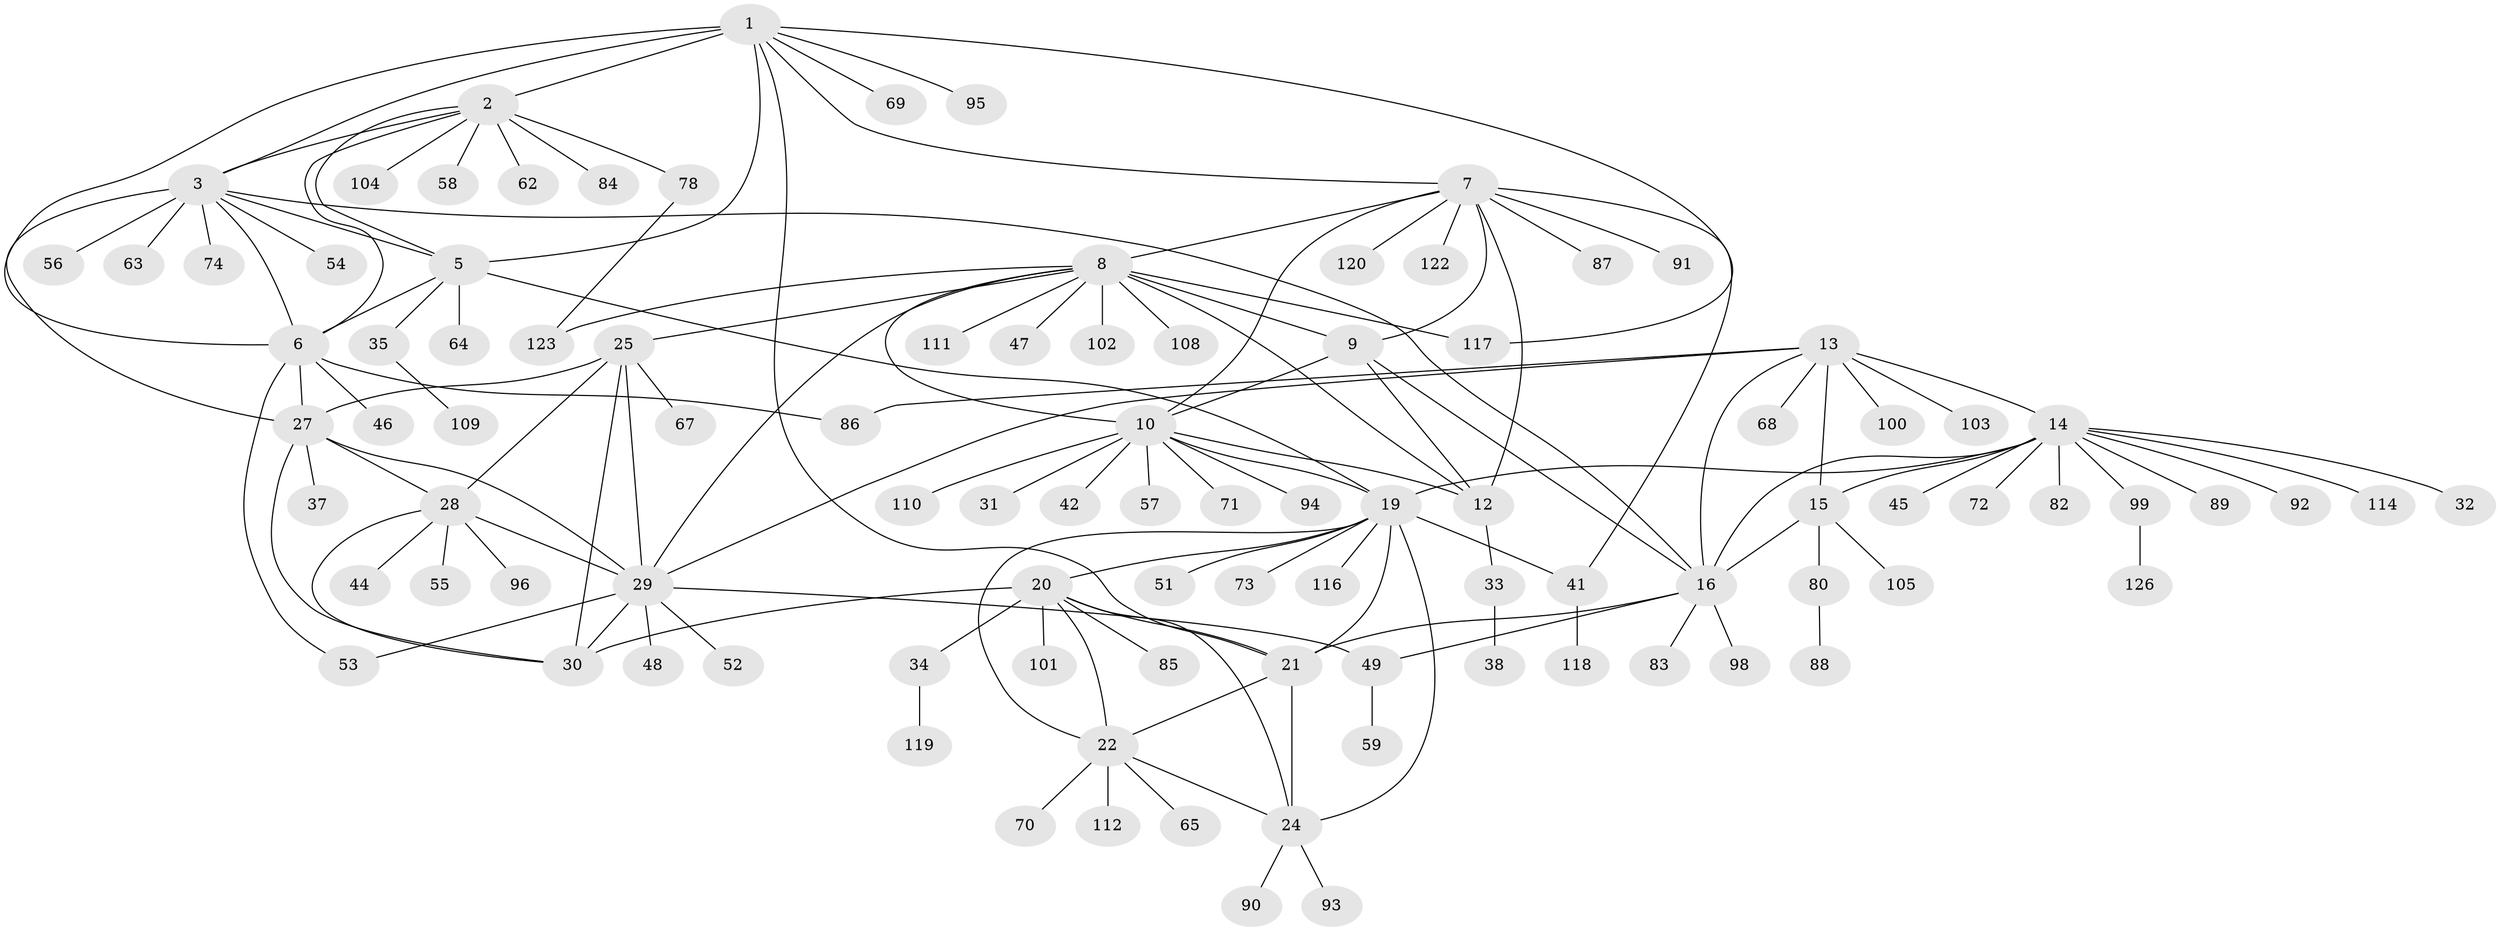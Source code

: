 // Generated by graph-tools (version 1.1) at 2025/52/02/27/25 19:52:16]
// undirected, 99 vertices, 141 edges
graph export_dot {
graph [start="1"]
  node [color=gray90,style=filled];
  1 [super="+4"];
  2 [super="+66"];
  3 [super="+121"];
  5 [super="+79"];
  6;
  7 [super="+11"];
  8 [super="+40"];
  9;
  10 [super="+115"];
  12 [super="+75"];
  13 [super="+17"];
  14 [super="+18"];
  15;
  16 [super="+39"];
  19 [super="+23"];
  20 [super="+50"];
  21 [super="+36"];
  22 [super="+77"];
  24 [super="+81"];
  25 [super="+26"];
  27 [super="+125"];
  28 [super="+43"];
  29 [super="+60"];
  30;
  31;
  32;
  33 [super="+61"];
  34 [super="+97"];
  35;
  37;
  38;
  41;
  42 [super="+107"];
  44;
  45;
  46 [super="+76"];
  47;
  48;
  49;
  51;
  52;
  53;
  54;
  55;
  56 [super="+113"];
  57;
  58;
  59 [super="+106"];
  62;
  63;
  64;
  65;
  67;
  68;
  69;
  70;
  71;
  72;
  73;
  74;
  78;
  80;
  82;
  83;
  84;
  85;
  86;
  87;
  88;
  89;
  90 [super="+124"];
  91;
  92;
  93;
  94;
  95;
  96;
  98;
  99;
  100;
  101;
  102;
  103;
  104;
  105;
  108;
  109;
  110;
  111;
  112;
  114;
  116;
  117;
  118;
  119;
  120;
  122;
  123;
  126;
  1 -- 2 [weight=2];
  1 -- 3 [weight=2];
  1 -- 5 [weight=2];
  1 -- 6 [weight=2];
  1 -- 69;
  1 -- 7;
  1 -- 117;
  1 -- 95;
  1 -- 21;
  2 -- 3;
  2 -- 5;
  2 -- 6;
  2 -- 58;
  2 -- 62;
  2 -- 78;
  2 -- 84;
  2 -- 104;
  3 -- 5;
  3 -- 6;
  3 -- 16;
  3 -- 54;
  3 -- 56;
  3 -- 63;
  3 -- 74;
  3 -- 27;
  5 -- 6;
  5 -- 35;
  5 -- 64;
  5 -- 19;
  6 -- 27;
  6 -- 46;
  6 -- 53;
  6 -- 86;
  7 -- 8 [weight=2];
  7 -- 9 [weight=2];
  7 -- 10 [weight=2];
  7 -- 12 [weight=2];
  7 -- 41;
  7 -- 91;
  7 -- 122;
  7 -- 87;
  7 -- 120;
  8 -- 9;
  8 -- 10;
  8 -- 12;
  8 -- 25;
  8 -- 47;
  8 -- 102;
  8 -- 108;
  8 -- 111;
  8 -- 117;
  8 -- 123;
  8 -- 29;
  9 -- 10;
  9 -- 12;
  9 -- 16;
  10 -- 12;
  10 -- 19;
  10 -- 31;
  10 -- 42;
  10 -- 57;
  10 -- 71;
  10 -- 94;
  10 -- 110;
  12 -- 33;
  13 -- 14 [weight=4];
  13 -- 15 [weight=2];
  13 -- 16 [weight=2];
  13 -- 29;
  13 -- 68;
  13 -- 86;
  13 -- 100;
  13 -- 103;
  14 -- 15 [weight=2];
  14 -- 16 [weight=2];
  14 -- 72;
  14 -- 99;
  14 -- 32;
  14 -- 45;
  14 -- 82;
  14 -- 114;
  14 -- 19;
  14 -- 89;
  14 -- 92;
  15 -- 16;
  15 -- 80;
  15 -- 105;
  16 -- 49;
  16 -- 83;
  16 -- 98;
  16 -- 21;
  19 -- 20 [weight=2];
  19 -- 21 [weight=2];
  19 -- 22 [weight=2];
  19 -- 24 [weight=2];
  19 -- 116;
  19 -- 41;
  19 -- 73;
  19 -- 51;
  20 -- 21;
  20 -- 22;
  20 -- 24;
  20 -- 30;
  20 -- 34;
  20 -- 85;
  20 -- 101;
  21 -- 22;
  21 -- 24;
  22 -- 24;
  22 -- 65;
  22 -- 70;
  22 -- 112;
  24 -- 90;
  24 -- 93;
  25 -- 27 [weight=2];
  25 -- 28 [weight=2];
  25 -- 29 [weight=2];
  25 -- 30 [weight=2];
  25 -- 67;
  27 -- 28;
  27 -- 29;
  27 -- 30;
  27 -- 37;
  28 -- 29;
  28 -- 30;
  28 -- 44;
  28 -- 55;
  28 -- 96;
  29 -- 30;
  29 -- 48;
  29 -- 49;
  29 -- 52;
  29 -- 53;
  33 -- 38;
  34 -- 119;
  35 -- 109;
  41 -- 118;
  49 -- 59;
  78 -- 123;
  80 -- 88;
  99 -- 126;
}
